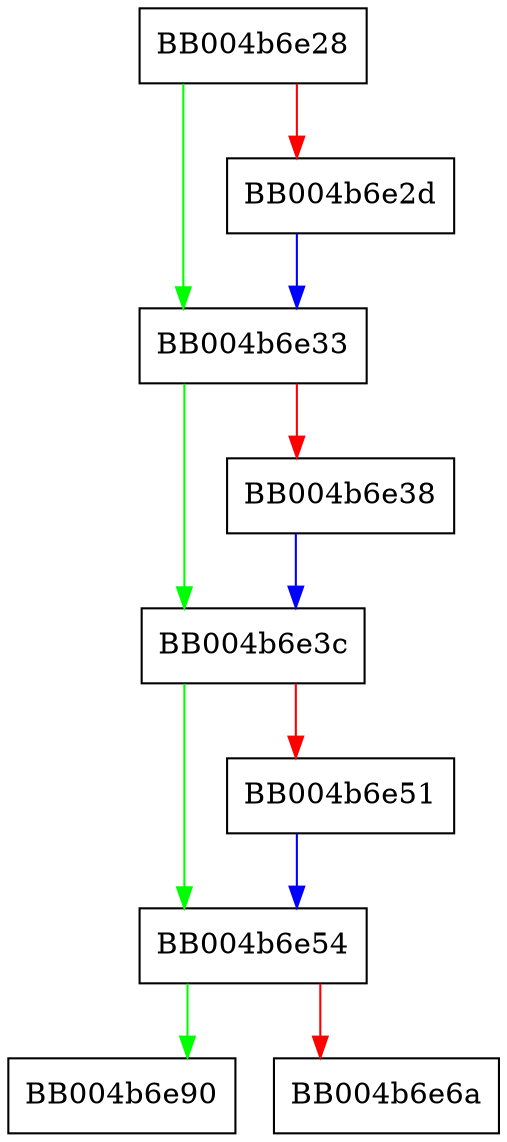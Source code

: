 digraph FUN_004b6e28 {
  node [shape="box"];
  graph [splines=ortho];
  BB004b6e28 -> BB004b6e33 [color="green"];
  BB004b6e28 -> BB004b6e2d [color="red"];
  BB004b6e2d -> BB004b6e33 [color="blue"];
  BB004b6e33 -> BB004b6e3c [color="green"];
  BB004b6e33 -> BB004b6e38 [color="red"];
  BB004b6e38 -> BB004b6e3c [color="blue"];
  BB004b6e3c -> BB004b6e54 [color="green"];
  BB004b6e3c -> BB004b6e51 [color="red"];
  BB004b6e51 -> BB004b6e54 [color="blue"];
  BB004b6e54 -> BB004b6e90 [color="green"];
  BB004b6e54 -> BB004b6e6a [color="red"];
}
